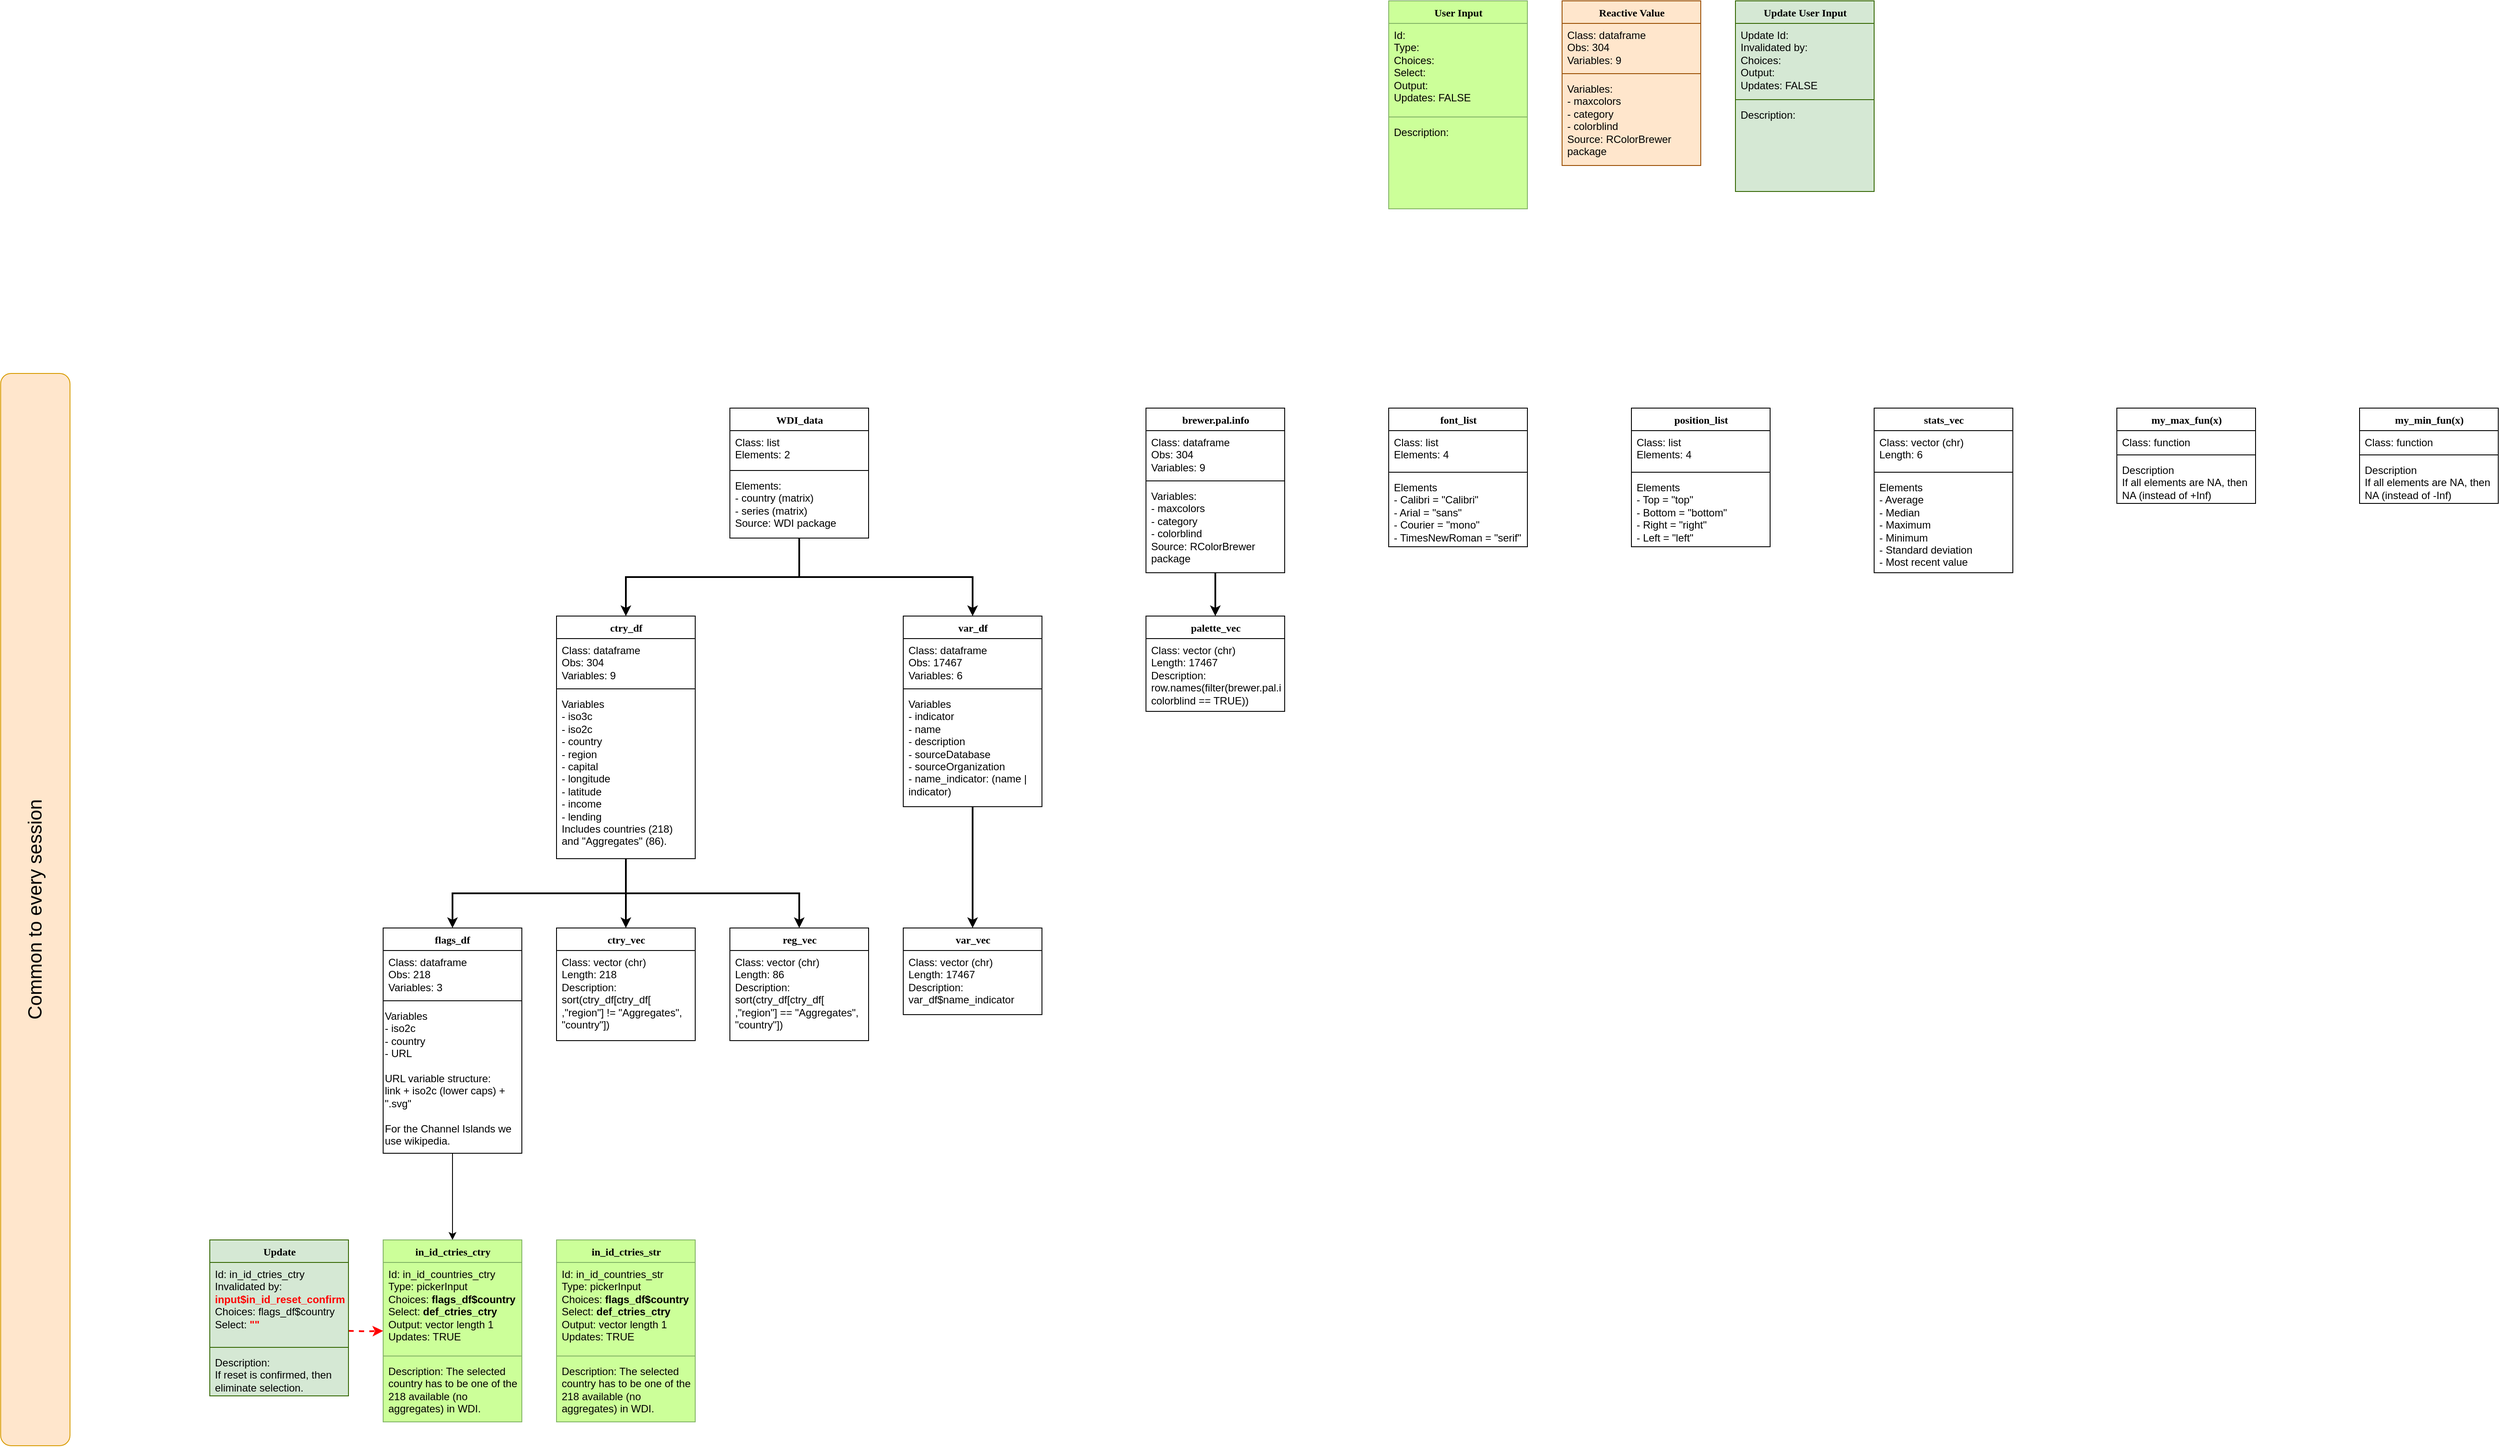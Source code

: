 <mxfile version="14.8.5" type="github">
  <diagram name="Page-1" id="9f46799a-70d6-7492-0946-bef42562c5a5">
    <mxGraphModel dx="5730" dy="4910" grid="1" gridSize="10" guides="1" tooltips="1" connect="1" arrows="1" fold="1" page="1" pageScale="1" pageWidth="4000" pageHeight="4000" math="0" shadow="0">
      <root>
        <mxCell id="0" />
        <mxCell id="1" parent="0" />
        <mxCell id="pImH6Mx9zYfji8Ey0wbx-51" style="edgeStyle=orthogonalEdgeStyle;rounded=0;orthogonalLoop=1;jettySize=auto;html=1;exitX=0.5;exitY=1;exitDx=0;exitDy=0;entryX=0.5;entryY=0;entryDx=0;entryDy=0;fontSize=12;startSize=26;strokeWidth=2;" edge="1" parent="1" source="78961159f06e98e8-17" target="pImH6Mx9zYfji8Ey0wbx-22">
          <mxGeometry relative="1" as="geometry" />
        </mxCell>
        <mxCell id="pImH6Mx9zYfji8Ey0wbx-52" style="edgeStyle=orthogonalEdgeStyle;rounded=0;orthogonalLoop=1;jettySize=auto;html=1;exitX=0.5;exitY=1;exitDx=0;exitDy=0;fontSize=12;startSize=26;strokeWidth=2;" edge="1" parent="1" source="78961159f06e98e8-17" target="pImH6Mx9zYfji8Ey0wbx-46">
          <mxGeometry relative="1" as="geometry" />
        </mxCell>
        <mxCell id="78961159f06e98e8-17" value="WDI_data" style="swimlane;html=1;fontStyle=1;align=center;verticalAlign=top;childLayout=stackLayout;horizontal=1;startSize=26;horizontalStack=0;resizeParent=1;resizeLast=0;collapsible=1;marginBottom=0;swimlaneFillColor=#ffffff;rounded=0;shadow=0;comic=0;labelBackgroundColor=none;strokeWidth=1;fontFamily=Verdana;fontSize=12;arcSize=15;rotatable=0;" parent="1" vertex="1">
          <mxGeometry x="720" y="200" width="160" height="150" as="geometry">
            <mxRectangle x="280" y="200" width="100" height="26" as="alternateBounds" />
          </mxGeometry>
        </mxCell>
        <mxCell id="78961159f06e98e8-21" value="Class: list&lt;br&gt;Elements: 2" style="text;html=1;strokeColor=none;fillColor=none;align=left;verticalAlign=top;spacingLeft=4;spacingRight=4;whiteSpace=wrap;overflow=hidden;rotatable=0;points=[[0,0.5],[1,0.5]];portConstraint=eastwest;allowArrows=0;connectable=0;" parent="78961159f06e98e8-17" vertex="1">
          <mxGeometry y="26" width="160" height="42" as="geometry" />
        </mxCell>
        <mxCell id="78961159f06e98e8-19" value="" style="line;html=1;strokeWidth=1;fillColor=none;align=left;verticalAlign=middle;spacingTop=-1;spacingLeft=3;spacingRight=3;rotatable=0;labelPosition=right;points=[];portConstraint=eastwest;" parent="78961159f06e98e8-17" vertex="1">
          <mxGeometry y="68" width="160" height="8" as="geometry" />
        </mxCell>
        <mxCell id="pImH6Mx9zYfji8Ey0wbx-6" value="Elements:&lt;br&gt;- country (matrix)&lt;br&gt;- series (matrix)&lt;br&gt;Source: WDI package" style="text;html=1;strokeColor=none;fillColor=none;align=left;verticalAlign=top;spacingLeft=4;spacingRight=4;whiteSpace=wrap;overflow=hidden;rotatable=0;points=[[0,0.5],[1,0.5]];portConstraint=eastwest;allowArrows=0;connectable=0;" vertex="1" parent="78961159f06e98e8-17">
          <mxGeometry y="76" width="160" height="74" as="geometry" />
        </mxCell>
        <mxCell id="pImH6Mx9zYfji8Ey0wbx-59" style="edgeStyle=orthogonalEdgeStyle;rounded=0;orthogonalLoop=1;jettySize=auto;html=1;exitX=0.5;exitY=1;exitDx=0;exitDy=0;fontSize=12;startSize=26;strokeWidth=2;" edge="1" parent="1" source="pImH6Mx9zYfji8Ey0wbx-9" target="pImH6Mx9zYfji8Ey0wbx-57">
          <mxGeometry relative="1" as="geometry" />
        </mxCell>
        <mxCell id="pImH6Mx9zYfji8Ey0wbx-9" value="brewer.pal.info" style="swimlane;html=1;fontStyle=1;align=center;verticalAlign=top;childLayout=stackLayout;horizontal=1;startSize=26;horizontalStack=0;resizeParent=1;resizeLast=0;collapsible=1;marginBottom=0;swimlaneFillColor=#ffffff;rounded=0;shadow=0;comic=0;labelBackgroundColor=none;strokeWidth=1;fontFamily=Verdana;fontSize=12;arcSize=15;resizable=1;resizeWidth=0;resizeHeight=0;rotatable=0;" vertex="1" parent="1">
          <mxGeometry x="1200" y="200" width="160" height="190" as="geometry">
            <mxRectangle x="420" y="83" width="100" height="26" as="alternateBounds" />
          </mxGeometry>
        </mxCell>
        <mxCell id="pImH6Mx9zYfji8Ey0wbx-56" value="Class: dataframe&lt;br&gt;Obs: 304&lt;br&gt;Variables: 9" style="text;html=1;strokeColor=none;fillColor=none;align=left;verticalAlign=top;spacingLeft=4;spacingRight=4;whiteSpace=wrap;overflow=hidden;rotatable=0;points=[[0,0.5],[1,0.5]];portConstraint=eastwest;cloneable=1;connectable=0;allowArrows=0;" vertex="1" parent="pImH6Mx9zYfji8Ey0wbx-9">
          <mxGeometry y="26" width="160" height="54" as="geometry" />
        </mxCell>
        <mxCell id="pImH6Mx9zYfji8Ey0wbx-11" value="" style="line;html=1;strokeWidth=1;fillColor=none;align=left;verticalAlign=middle;spacingTop=-1;spacingLeft=3;spacingRight=3;rotatable=0;labelPosition=right;points=[];portConstraint=eastwest;" vertex="1" parent="pImH6Mx9zYfji8Ey0wbx-9">
          <mxGeometry y="80" width="160" height="8" as="geometry" />
        </mxCell>
        <mxCell id="pImH6Mx9zYfji8Ey0wbx-18" value="Variables:&lt;br&gt;- maxcolors&lt;br&gt;- category&lt;br&gt;- colorblind&lt;br&gt;Source: RColorBrewer package" style="text;html=1;strokeColor=none;fillColor=none;align=left;verticalAlign=top;spacingLeft=4;spacingRight=4;whiteSpace=wrap;overflow=hidden;rotatable=0;points=[[0,0.5],[1,0.5]];portConstraint=eastwest;allowArrows=0;connectable=0;" vertex="1" parent="pImH6Mx9zYfji8Ey0wbx-9">
          <mxGeometry y="88" width="160" height="102" as="geometry" />
        </mxCell>
        <mxCell id="pImH6Mx9zYfji8Ey0wbx-19" value="Common to every session" style="rounded=1;whiteSpace=wrap;html=1;startSize=26;rotation=-90;fontSize=22;fillColor=#ffe6cc;strokeColor=#d79b00;" vertex="1" parent="1">
          <mxGeometry x="-700" y="738.75" width="1237.5" height="80" as="geometry" />
        </mxCell>
        <mxCell id="pImH6Mx9zYfji8Ey0wbx-45" style="edgeStyle=orthogonalEdgeStyle;rounded=0;orthogonalLoop=1;jettySize=auto;html=1;exitX=0.5;exitY=1;exitDx=0;exitDy=0;entryX=0.5;entryY=0;entryDx=0;entryDy=0;fontSize=12;startSize=26;strokeWidth=2;" edge="1" parent="1" source="pImH6Mx9zYfji8Ey0wbx-22" target="pImH6Mx9zYfji8Ey0wbx-38">
          <mxGeometry relative="1" as="geometry" />
        </mxCell>
        <mxCell id="pImH6Mx9zYfji8Ey0wbx-22" value="ctry_df" style="swimlane;html=1;fontStyle=1;align=center;verticalAlign=top;childLayout=stackLayout;horizontal=1;startSize=26;horizontalStack=0;resizeParent=1;resizeLast=0;collapsible=1;marginBottom=0;swimlaneFillColor=#ffffff;rounded=0;shadow=0;comic=0;labelBackgroundColor=none;strokeWidth=1;fontFamily=Verdana;fontSize=12;arcSize=15;rotatable=0;" vertex="1" parent="1">
          <mxGeometry x="520" y="440" width="160" height="280" as="geometry">
            <mxRectangle x="280" y="200" width="100" height="26" as="alternateBounds" />
          </mxGeometry>
        </mxCell>
        <mxCell id="pImH6Mx9zYfji8Ey0wbx-23" value="Class: dataframe&lt;br&gt;Obs: 304&lt;br&gt;Variables: 9" style="text;html=1;strokeColor=none;fillColor=none;align=left;verticalAlign=top;spacingLeft=4;spacingRight=4;whiteSpace=wrap;overflow=hidden;rotatable=0;points=[[0,0.5],[1,0.5]];portConstraint=eastwest;cloneable=1;connectable=0;allowArrows=0;" vertex="1" parent="pImH6Mx9zYfji8Ey0wbx-22">
          <mxGeometry y="26" width="160" height="54" as="geometry" />
        </mxCell>
        <mxCell id="pImH6Mx9zYfji8Ey0wbx-24" value="" style="line;html=1;strokeWidth=1;fillColor=none;align=left;verticalAlign=middle;spacingTop=-1;spacingLeft=3;spacingRight=3;rotatable=0;labelPosition=right;points=[];portConstraint=eastwest;" vertex="1" parent="pImH6Mx9zYfji8Ey0wbx-22">
          <mxGeometry y="80" width="160" height="8" as="geometry" />
        </mxCell>
        <mxCell id="pImH6Mx9zYfji8Ey0wbx-28" value="Variables&#xa;- iso3c&#xa;- iso2c&#xa;- country&#xa;- region&#xa;- capital&#xa;- longitude&#xa;- latitude&#xa;- income&#xa;- lending&#xa;Includes countries (218) and &quot;Aggregates&quot; (86).&#xa;" style="text;fontSize=12;verticalAlign=top;spacing=2;whiteSpace=wrap;connectable=0;allowArrows=0;spacingLeft=4;spacingRight=4;spacingBottom=0;" vertex="1" parent="pImH6Mx9zYfji8Ey0wbx-22">
          <mxGeometry y="88" width="160" height="192" as="geometry" />
        </mxCell>
        <mxCell id="pImH6Mx9zYfji8Ey0wbx-30" value="ctry_vec" style="swimlane;html=1;fontStyle=1;align=center;verticalAlign=top;childLayout=stackLayout;horizontal=1;startSize=26;horizontalStack=0;resizeParent=1;resizeLast=0;collapsible=1;marginBottom=0;swimlaneFillColor=#ffffff;rounded=0;shadow=0;comic=0;labelBackgroundColor=none;strokeWidth=1;fontFamily=Verdana;fontSize=12;arcSize=15;rotatable=0;" vertex="1" parent="1">
          <mxGeometry x="520" y="800" width="160" height="130" as="geometry">
            <mxRectangle x="280" y="200" width="100" height="26" as="alternateBounds" />
          </mxGeometry>
        </mxCell>
        <mxCell id="pImH6Mx9zYfji8Ey0wbx-31" value="Class: vector (chr)&lt;br&gt;Length: 218&lt;br&gt;Description:&lt;br&gt;sort(ctry_df[ctry_df[ ,&quot;region&quot;] != &quot;Aggregates&quot;, &quot;country&quot;])" style="text;html=1;strokeColor=none;fillColor=none;align=left;verticalAlign=top;spacingLeft=4;spacingRight=4;whiteSpace=wrap;overflow=hidden;rotatable=0;points=[[0,0.5],[1,0.5]];portConstraint=eastwest;connectable=0;allowArrows=0;" vertex="1" parent="pImH6Mx9zYfji8Ey0wbx-30">
          <mxGeometry y="26" width="160" height="104" as="geometry" />
        </mxCell>
        <mxCell id="pImH6Mx9zYfji8Ey0wbx-34" style="edgeStyle=orthogonalEdgeStyle;rounded=0;orthogonalLoop=1;jettySize=auto;html=1;exitX=0.5;exitY=1;exitDx=0;exitDy=0;entryX=0.5;entryY=0;entryDx=0;entryDy=0;fontSize=12;startSize=26;strokeWidth=2;" edge="1" parent="1" source="pImH6Mx9zYfji8Ey0wbx-28" target="pImH6Mx9zYfji8Ey0wbx-30">
          <mxGeometry relative="1" as="geometry" />
        </mxCell>
        <mxCell id="pImH6Mx9zYfji8Ey0wbx-35" value="reg_vec" style="swimlane;html=1;fontStyle=1;align=center;verticalAlign=top;childLayout=stackLayout;horizontal=1;startSize=26;horizontalStack=0;resizeParent=1;resizeLast=0;collapsible=1;marginBottom=0;swimlaneFillColor=#ffffff;rounded=0;shadow=0;comic=0;labelBackgroundColor=none;strokeWidth=1;fontFamily=Verdana;fontSize=12;arcSize=15;rotatable=0;" vertex="1" parent="1">
          <mxGeometry x="720" y="800" width="160" height="130" as="geometry">
            <mxRectangle x="280" y="200" width="100" height="26" as="alternateBounds" />
          </mxGeometry>
        </mxCell>
        <mxCell id="pImH6Mx9zYfji8Ey0wbx-36" value="Class: vector (chr)&lt;br&gt;Length: 86&lt;br&gt;Description:&lt;br&gt;sort(ctry_df[ctry_df[ ,&quot;region&quot;] == &quot;Aggregates&quot;, &quot;country&quot;])" style="text;html=1;strokeColor=none;fillColor=none;align=left;verticalAlign=top;spacingLeft=4;spacingRight=4;whiteSpace=wrap;overflow=hidden;rotatable=0;points=[[0,0.5],[1,0.5]];portConstraint=eastwest;connectable=0;allowArrows=0;recursiveResize=1;autosize=1;" vertex="1" parent="pImH6Mx9zYfji8Ey0wbx-35">
          <mxGeometry y="26" width="160" height="104" as="geometry" />
        </mxCell>
        <mxCell id="pImH6Mx9zYfji8Ey0wbx-37" style="edgeStyle=orthogonalEdgeStyle;rounded=0;orthogonalLoop=1;jettySize=auto;html=1;exitX=0.5;exitY=1;exitDx=0;exitDy=0;entryX=0.5;entryY=0;entryDx=0;entryDy=0;fontSize=12;startSize=26;strokeWidth=2;" edge="1" parent="1" source="pImH6Mx9zYfji8Ey0wbx-28" target="pImH6Mx9zYfji8Ey0wbx-35">
          <mxGeometry relative="1" as="geometry" />
        </mxCell>
        <mxCell id="pImH6Mx9zYfji8Ey0wbx-100" style="edgeStyle=orthogonalEdgeStyle;curved=0;rounded=1;sketch=0;orthogonalLoop=1;jettySize=auto;html=1;exitX=0.5;exitY=1;exitDx=0;exitDy=0;entryX=0.5;entryY=0;entryDx=0;entryDy=0;" edge="1" parent="1" source="pImH6Mx9zYfji8Ey0wbx-38" target="pImH6Mx9zYfji8Ey0wbx-72">
          <mxGeometry relative="1" as="geometry" />
        </mxCell>
        <mxCell id="pImH6Mx9zYfji8Ey0wbx-38" value="flags_df" style="swimlane;html=1;fontStyle=1;align=center;verticalAlign=top;childLayout=stackLayout;horizontal=1;startSize=26;horizontalStack=0;resizeParent=1;resizeLast=0;collapsible=1;marginBottom=0;swimlaneFillColor=#ffffff;rounded=0;shadow=0;comic=0;labelBackgroundColor=none;strokeWidth=1;fontFamily=Verdana;fontSize=12;arcSize=15;rotatable=0;whiteSpace=wrap;autosize=0;container=0;" vertex="1" parent="1">
          <mxGeometry x="320" y="800" width="160" height="260" as="geometry">
            <mxRectangle x="280" y="200" width="100" height="26" as="alternateBounds" />
          </mxGeometry>
        </mxCell>
        <mxCell id="pImH6Mx9zYfji8Ey0wbx-39" value="Class: dataframe&lt;br&gt;Obs: 218&lt;br&gt;Variables: 3" style="text;html=1;strokeColor=none;fillColor=none;align=left;verticalAlign=top;spacingLeft=4;spacingRight=4;whiteSpace=wrap;overflow=hidden;rotatable=0;points=[[0,0.5],[1,0.5]];portConstraint=eastwest;allowArrows=0;connectable=0;" vertex="1" parent="pImH6Mx9zYfji8Ey0wbx-38">
          <mxGeometry y="26" width="160" height="54" as="geometry" />
        </mxCell>
        <mxCell id="pImH6Mx9zYfji8Ey0wbx-40" value="" style="line;html=1;strokeWidth=1;fillColor=none;align=left;verticalAlign=middle;spacingTop=-1;spacingLeft=3;spacingRight=3;rotatable=0;labelPosition=right;points=[];portConstraint=eastwest;" vertex="1" parent="pImH6Mx9zYfji8Ey0wbx-38">
          <mxGeometry y="80" width="160" height="8" as="geometry" />
        </mxCell>
        <UserObject label="Variables&lt;br&gt;- iso2c&lt;br&gt;- country&lt;br&gt;- URL&lt;br&gt;&lt;br&gt;URL variable structure:&lt;br&gt;link + iso2c (lower caps) + &quot;.svg&quot;&lt;br&gt;&lt;br&gt;For the Channel Islands we use wikipedia." link="https://cdn.rawgit.com/lipis/flag-icon-css/master/flags/4x3/" id="pImH6Mx9zYfji8Ey0wbx-41">
          <mxCell style="text;fontSize=12;verticalAlign=top;spacing=2;autosize=0;container=0;allowArrows=0;connectable=0;noLabel=0;pointerEvents=1;recursiveResize=1;imageAspect=1;html=1;whiteSpace=wrap;" vertex="1" parent="pImH6Mx9zYfji8Ey0wbx-38">
            <mxGeometry y="88" width="160" height="172" as="geometry" />
          </mxCell>
        </UserObject>
        <mxCell id="pImH6Mx9zYfji8Ey0wbx-55" style="edgeStyle=orthogonalEdgeStyle;rounded=0;orthogonalLoop=1;jettySize=auto;html=1;exitX=0.5;exitY=1;exitDx=0;exitDy=0;entryX=0.5;entryY=0;entryDx=0;entryDy=0;fontSize=12;startSize=26;strokeWidth=2;" edge="1" parent="1" source="pImH6Mx9zYfji8Ey0wbx-46" target="pImH6Mx9zYfji8Ey0wbx-53">
          <mxGeometry relative="1" as="geometry" />
        </mxCell>
        <mxCell id="pImH6Mx9zYfji8Ey0wbx-46" value="var_df" style="swimlane;html=1;fontStyle=1;align=center;verticalAlign=top;childLayout=stackLayout;horizontal=1;startSize=26;horizontalStack=0;resizeParent=1;resizeLast=0;collapsible=1;marginBottom=0;swimlaneFillColor=#ffffff;rounded=0;shadow=0;comic=0;labelBackgroundColor=none;strokeWidth=1;fontFamily=Verdana;fontSize=12;arcSize=15;rotatable=0;" vertex="1" parent="1">
          <mxGeometry x="920" y="440" width="160" height="220" as="geometry">
            <mxRectangle x="280" y="200" width="100" height="26" as="alternateBounds" />
          </mxGeometry>
        </mxCell>
        <mxCell id="pImH6Mx9zYfji8Ey0wbx-47" value="Class: dataframe&lt;br&gt;Obs: 17467&lt;br&gt;Variables: 6" style="text;html=1;strokeColor=none;fillColor=none;align=left;verticalAlign=top;spacingLeft=4;spacingRight=4;whiteSpace=wrap;overflow=hidden;rotatable=0;points=[[0,0.5],[1,0.5]];portConstraint=eastwest;cloneable=1;connectable=0;allowArrows=0;" vertex="1" parent="pImH6Mx9zYfji8Ey0wbx-46">
          <mxGeometry y="26" width="160" height="54" as="geometry" />
        </mxCell>
        <mxCell id="pImH6Mx9zYfji8Ey0wbx-48" value="" style="line;html=1;strokeWidth=1;fillColor=none;align=left;verticalAlign=middle;spacingTop=-1;spacingLeft=3;spacingRight=3;rotatable=0;labelPosition=right;points=[];portConstraint=eastwest;" vertex="1" parent="pImH6Mx9zYfji8Ey0wbx-46">
          <mxGeometry y="80" width="160" height="8" as="geometry" />
        </mxCell>
        <mxCell id="pImH6Mx9zYfji8Ey0wbx-49" value="Variables&#xa;- indicator&#xa;- name&#xa;- description&#xa;- sourceDatabase&#xa;- sourceOrganization&#xa;- name_indicator: (name | indicator)" style="text;fontSize=12;verticalAlign=top;spacing=2;whiteSpace=wrap;connectable=0;allowArrows=0;spacingLeft=4;spacingRight=4;" vertex="1" parent="pImH6Mx9zYfji8Ey0wbx-46">
          <mxGeometry y="88" width="160" height="132" as="geometry" />
        </mxCell>
        <mxCell id="pImH6Mx9zYfji8Ey0wbx-53" value="var_vec" style="swimlane;html=1;fontStyle=1;align=center;verticalAlign=top;childLayout=stackLayout;horizontal=1;startSize=26;horizontalStack=0;resizeParent=1;resizeLast=0;collapsible=1;marginBottom=0;swimlaneFillColor=#ffffff;rounded=0;shadow=0;comic=0;labelBackgroundColor=none;strokeWidth=1;fontFamily=Verdana;fontSize=12;arcSize=15;rotatable=0;" vertex="1" parent="1">
          <mxGeometry x="920" y="800" width="160" height="100" as="geometry">
            <mxRectangle x="280" y="200" width="100" height="26" as="alternateBounds" />
          </mxGeometry>
        </mxCell>
        <mxCell id="pImH6Mx9zYfji8Ey0wbx-54" value="Class: vector (chr)&lt;br&gt;Length: 17467&lt;br&gt;Description:&lt;br&gt;var_df$name_indicator" style="text;html=1;strokeColor=none;fillColor=none;align=left;verticalAlign=top;spacingLeft=4;spacingRight=4;whiteSpace=wrap;overflow=hidden;rotatable=0;points=[[0,0.5],[1,0.5]];portConstraint=eastwest;connectable=0;allowArrows=0;recursiveResize=1;autosize=1;" vertex="1" parent="pImH6Mx9zYfji8Ey0wbx-53">
          <mxGeometry y="26" width="160" height="74" as="geometry" />
        </mxCell>
        <mxCell id="pImH6Mx9zYfji8Ey0wbx-57" value="palette_vec" style="swimlane;html=1;fontStyle=1;align=center;verticalAlign=top;childLayout=stackLayout;horizontal=1;startSize=26;horizontalStack=0;resizeParent=1;resizeLast=0;collapsible=1;marginBottom=0;swimlaneFillColor=#ffffff;rounded=0;shadow=0;comic=0;labelBackgroundColor=none;strokeWidth=1;fillColor=none;fontFamily=Verdana;fontSize=12;arcSize=15;rotatable=0;" vertex="1" parent="1">
          <mxGeometry x="1200" y="440" width="160" height="110" as="geometry">
            <mxRectangle x="280" y="200" width="100" height="26" as="alternateBounds" />
          </mxGeometry>
        </mxCell>
        <mxCell id="pImH6Mx9zYfji8Ey0wbx-58" value="Class: vector (chr)&lt;br&gt;Length: 17467&lt;br&gt;Description:&lt;br&gt;row.names(filter(brewer.pal.info, colorblind == TRUE))" style="text;html=1;strokeColor=none;fillColor=none;align=left;verticalAlign=top;spacingLeft=4;spacingRight=4;whiteSpace=wrap;overflow=hidden;rotatable=0;points=[[0,0.5],[1,0.5]];portConstraint=eastwest;connectable=0;allowArrows=0;recursiveResize=1;autosize=1;" vertex="1" parent="pImH6Mx9zYfji8Ey0wbx-57">
          <mxGeometry y="26" width="160" height="84" as="geometry" />
        </mxCell>
        <mxCell id="pImH6Mx9zYfji8Ey0wbx-60" value="&lt;span style=&quot;background-color: rgb(204 , 255 , 153)&quot;&gt;User Input&lt;/span&gt;" style="swimlane;html=1;fontStyle=1;align=center;verticalAlign=top;childLayout=stackLayout;horizontal=1;startSize=26;horizontalStack=0;resizeParent=1;resizeLast=0;collapsible=1;marginBottom=0;swimlaneFillColor=#CCFF99;rounded=0;shadow=0;comic=0;labelBackgroundColor=#ffffff;strokeWidth=1;fontFamily=Verdana;fontSize=12;arcSize=15;resizable=1;resizeWidth=0;resizeHeight=0;rotatable=0;strokeColor=#82b366;fillColor=#CCFF99;" vertex="1" parent="1">
          <mxGeometry x="1480" y="-270" width="160" height="240" as="geometry">
            <mxRectangle x="420" y="83" width="100" height="26" as="alternateBounds" />
          </mxGeometry>
        </mxCell>
        <mxCell id="pImH6Mx9zYfji8Ey0wbx-61" value="Id:&lt;br&gt;Type:&lt;br&gt;Choices:&lt;br&gt;Select:&amp;nbsp;&amp;nbsp;&lt;br&gt;Output:&lt;br&gt;Updates: FALSE" style="text;html=1;align=left;verticalAlign=top;spacingLeft=4;spacingRight=4;whiteSpace=wrap;overflow=hidden;rotatable=0;points=[[0,0.5],[1,0.5]];portConstraint=eastwest;cloneable=1;connectable=0;allowArrows=0;" vertex="1" parent="pImH6Mx9zYfji8Ey0wbx-60">
          <mxGeometry y="26" width="160" height="104" as="geometry" />
        </mxCell>
        <mxCell id="pImH6Mx9zYfji8Ey0wbx-62" value="" style="line;html=1;strokeWidth=1;fillColor=#d5e8d4;align=left;verticalAlign=middle;spacingTop=-1;spacingLeft=3;spacingRight=3;rotatable=0;labelPosition=right;points=[];portConstraint=eastwest;strokeColor=#82b366;" vertex="1" parent="pImH6Mx9zYfji8Ey0wbx-60">
          <mxGeometry y="130" width="160" height="8" as="geometry" />
        </mxCell>
        <mxCell id="pImH6Mx9zYfji8Ey0wbx-63" value="Description:" style="text;html=1;align=left;verticalAlign=top;spacingLeft=4;spacingRight=4;whiteSpace=wrap;overflow=hidden;rotatable=0;points=[[0,0.5],[1,0.5]];portConstraint=eastwest;allowArrows=0;connectable=0;strokeWidth=0;" vertex="1" parent="pImH6Mx9zYfji8Ey0wbx-60">
          <mxGeometry y="138" width="160" height="102" as="geometry" />
        </mxCell>
        <mxCell id="pImH6Mx9zYfji8Ey0wbx-64" value="&lt;span style=&quot;background-color: rgb(255 , 230 , 204)&quot;&gt;Reactive Value&lt;/span&gt;" style="swimlane;html=1;fontStyle=1;align=center;verticalAlign=top;childLayout=stackLayout;horizontal=1;startSize=26;horizontalStack=0;resizeParent=1;resizeLast=0;collapsible=1;marginBottom=0;swimlaneFillColor=#FFE6CC;rounded=0;shadow=0;comic=0;labelBackgroundColor=#ffffff;strokeWidth=1;fontFamily=Verdana;fontSize=12;arcSize=15;resizable=1;resizeWidth=0;resizeHeight=0;rotatable=0;strokeColor=#994C00;fillColor=#FFE6CC;" vertex="1" parent="1">
          <mxGeometry x="1680" y="-270" width="160" height="190" as="geometry">
            <mxRectangle x="420" y="83" width="100" height="26" as="alternateBounds" />
          </mxGeometry>
        </mxCell>
        <mxCell id="pImH6Mx9zYfji8Ey0wbx-65" value="Class: dataframe&lt;br&gt;Obs: 304&lt;br&gt;Variables: 9" style="text;html=1;align=left;verticalAlign=top;spacingLeft=4;spacingRight=4;whiteSpace=wrap;overflow=hidden;rotatable=0;points=[[0,0.5],[1,0.5]];portConstraint=eastwest;cloneable=1;connectable=0;allowArrows=0;" vertex="1" parent="pImH6Mx9zYfji8Ey0wbx-64">
          <mxGeometry y="26" width="160" height="54" as="geometry" />
        </mxCell>
        <mxCell id="pImH6Mx9zYfji8Ey0wbx-66" value="" style="line;html=1;strokeWidth=1;fillColor=none;align=left;verticalAlign=middle;spacingTop=-1;spacingLeft=3;spacingRight=3;rotatable=0;labelPosition=right;points=[];portConstraint=eastwest;strokeColor=#994C00;" vertex="1" parent="pImH6Mx9zYfji8Ey0wbx-64">
          <mxGeometry y="80" width="160" height="8" as="geometry" />
        </mxCell>
        <mxCell id="pImH6Mx9zYfji8Ey0wbx-67" value="Variables:&lt;br&gt;- maxcolors&lt;br&gt;- category&lt;br&gt;- colorblind&lt;br&gt;Source: RColorBrewer package" style="text;html=1;align=left;verticalAlign=top;spacingLeft=4;spacingRight=4;whiteSpace=wrap;overflow=hidden;rotatable=0;points=[[0,0.5],[1,0.5]];portConstraint=eastwest;allowArrows=0;connectable=0;strokeWidth=0;" vertex="1" parent="pImH6Mx9zYfji8Ey0wbx-64">
          <mxGeometry y="88" width="160" height="102" as="geometry" />
        </mxCell>
        <mxCell id="pImH6Mx9zYfji8Ey0wbx-68" value="&lt;span style=&quot;background-color: rgb(213 , 232 , 212)&quot;&gt;Update User Input&lt;/span&gt;" style="swimlane;html=1;fontStyle=1;align=center;verticalAlign=top;childLayout=stackLayout;horizontal=1;startSize=26;horizontalStack=0;resizeParent=1;resizeLast=0;collapsible=1;marginBottom=0;swimlaneFillColor=#D5E8D4;rounded=0;shadow=0;comic=0;labelBackgroundColor=#ffffff;strokeWidth=1;fontFamily=Verdana;fontSize=12;arcSize=15;resizable=1;resizeWidth=0;resizeHeight=0;rotatable=0;fillColor=#D5E8D4;strokeColor=#336600;" vertex="1" parent="1">
          <mxGeometry x="1880" y="-270" width="160" height="220" as="geometry">
            <mxRectangle x="420" y="83" width="100" height="26" as="alternateBounds" />
          </mxGeometry>
        </mxCell>
        <mxCell id="pImH6Mx9zYfji8Ey0wbx-69" value="Update Id:&lt;br&gt;Invalidated by:&lt;br&gt;Choices:&amp;nbsp;&amp;nbsp;&lt;br&gt;Output:&lt;br&gt;Updates: FALSE" style="text;html=1;align=left;verticalAlign=top;spacingLeft=4;spacingRight=4;whiteSpace=wrap;overflow=hidden;rotatable=0;points=[[0,0.5],[1,0.5]];portConstraint=eastwest;cloneable=1;connectable=0;allowArrows=0;" vertex="1" parent="pImH6Mx9zYfji8Ey0wbx-68">
          <mxGeometry y="26" width="160" height="84" as="geometry" />
        </mxCell>
        <mxCell id="pImH6Mx9zYfji8Ey0wbx-70" value="" style="line;html=1;strokeWidth=1;fillColor=#d5e8d4;align=left;verticalAlign=middle;spacingTop=-1;spacingLeft=3;spacingRight=3;rotatable=0;labelPosition=right;points=[];portConstraint=eastwest;strokeColor=#336600;" vertex="1" parent="pImH6Mx9zYfji8Ey0wbx-68">
          <mxGeometry y="110" width="160" height="8" as="geometry" />
        </mxCell>
        <mxCell id="pImH6Mx9zYfji8Ey0wbx-71" value="Description:" style="text;html=1;align=left;verticalAlign=top;spacingLeft=4;spacingRight=4;whiteSpace=wrap;overflow=hidden;rotatable=0;points=[[0,0.5],[1,0.5]];portConstraint=eastwest;allowArrows=0;connectable=0;strokeWidth=0;" vertex="1" parent="pImH6Mx9zYfji8Ey0wbx-68">
          <mxGeometry y="118" width="160" height="102" as="geometry" />
        </mxCell>
        <mxCell id="pImH6Mx9zYfji8Ey0wbx-72" value="&lt;span style=&quot;background-color: rgb(204 , 255 , 153)&quot;&gt;in_id_ctries_ctry&lt;/span&gt;" style="swimlane;html=1;fontStyle=1;align=center;verticalAlign=top;childLayout=stackLayout;horizontal=1;startSize=26;horizontalStack=0;resizeParent=1;resizeLast=0;collapsible=1;marginBottom=0;swimlaneFillColor=#CCFF99;rounded=0;shadow=0;comic=0;labelBackgroundColor=#ffffff;strokeWidth=1;fontFamily=Verdana;fontSize=12;arcSize=15;resizable=1;resizeWidth=0;resizeHeight=0;rotatable=0;strokeColor=#82b366;fillColor=#CCFF99;" vertex="1" parent="1">
          <mxGeometry x="320" y="1160" width="160" height="210" as="geometry">
            <mxRectangle x="420" y="83" width="100" height="26" as="alternateBounds" />
          </mxGeometry>
        </mxCell>
        <mxCell id="pImH6Mx9zYfji8Ey0wbx-73" value="Id: in_id_countries_ctry&lt;br&gt;Type:&amp;nbsp;pickerInput&lt;br&gt;Choices: &lt;b&gt;flags_df$country&lt;/b&gt;&lt;br&gt;Select:&amp;nbsp;&lt;b&gt;def_ctries_ctry&lt;/b&gt;&lt;br&gt;Output: vector length 1&lt;br&gt;Updates: TRUE" style="text;html=1;align=left;verticalAlign=top;spacingLeft=4;spacingRight=4;whiteSpace=wrap;overflow=hidden;rotatable=0;points=[[0,0.5],[1,0.5]];portConstraint=eastwest;cloneable=1;connectable=0;allowArrows=0;" vertex="1" parent="pImH6Mx9zYfji8Ey0wbx-72">
          <mxGeometry y="26" width="160" height="104" as="geometry" />
        </mxCell>
        <mxCell id="pImH6Mx9zYfji8Ey0wbx-74" value="" style="line;html=1;strokeWidth=1;fillColor=#d5e8d4;align=left;verticalAlign=middle;spacingTop=-1;spacingLeft=3;spacingRight=3;rotatable=0;labelPosition=right;points=[];portConstraint=eastwest;strokeColor=#82b366;" vertex="1" parent="pImH6Mx9zYfji8Ey0wbx-72">
          <mxGeometry y="130" width="160" height="8" as="geometry" />
        </mxCell>
        <mxCell id="pImH6Mx9zYfji8Ey0wbx-75" value="Description: The selected country has to be one of the 218 available (no aggregates) in WDI." style="text;html=1;align=left;verticalAlign=top;spacingLeft=4;spacingRight=4;whiteSpace=wrap;overflow=hidden;rotatable=0;points=[[0,0.5],[1,0.5]];portConstraint=eastwest;allowArrows=0;connectable=0;strokeWidth=0;" vertex="1" parent="pImH6Mx9zYfji8Ey0wbx-72">
          <mxGeometry y="138" width="160" height="70" as="geometry" />
        </mxCell>
        <mxCell id="pImH6Mx9zYfji8Ey0wbx-102" style="edgeStyle=orthogonalEdgeStyle;curved=0;rounded=1;sketch=0;orthogonalLoop=1;jettySize=auto;html=1;entryX=0;entryY=0.5;entryDx=0;entryDy=0;strokeColor=#FF0000;strokeWidth=2;dashed=1;" edge="1" parent="1" target="pImH6Mx9zYfji8Ey0wbx-72">
          <mxGeometry relative="1" as="geometry">
            <mxPoint x="280" y="1265" as="sourcePoint" />
          </mxGeometry>
        </mxCell>
        <mxCell id="pImH6Mx9zYfji8Ey0wbx-76" value="&lt;span style=&quot;background-color: rgb(213 , 232 , 212)&quot;&gt;Update&lt;/span&gt;" style="swimlane;html=1;fontStyle=1;align=center;verticalAlign=top;childLayout=stackLayout;horizontal=1;startSize=26;horizontalStack=0;resizeParent=1;resizeLast=0;collapsible=1;marginBottom=0;swimlaneFillColor=#D5E8D4;rounded=0;shadow=0;comic=0;labelBackgroundColor=#ffffff;strokeWidth=1;fontFamily=Verdana;fontSize=12;arcSize=15;resizable=1;resizeWidth=0;resizeHeight=0;rotatable=0;fillColor=#D5E8D4;strokeColor=#336600;" vertex="1" parent="1">
          <mxGeometry x="120" y="1160" width="160" height="180" as="geometry">
            <mxRectangle x="420" y="83" width="100" height="26" as="alternateBounds" />
          </mxGeometry>
        </mxCell>
        <mxCell id="pImH6Mx9zYfji8Ey0wbx-77" value="Id:&amp;nbsp;in_id_ctries_ctry&lt;span style=&quot;color: rgba(0 , 0 , 0 , 0) ; font-family: monospace ; font-size: 0px&quot;&gt;%3CmxGraphModel%3E%3Croot%3E%3CmxCell%20id%3D%220%22%2F%3E%3CmxCell%20id%3D%221%22%20parent%3D%220%22%2F%3E%3CmxCell%20id%3D%222%22%20value%3D%22%26lt%3Bspan%20style%3D%26quot%3Bbackground-color%3A%20rgb(213%20%2C%20232%20%2C%20212)%26quot%3B%26gt%3BUpdate%20User%20Input%26lt%3B%2Fspan%26gt%3B%22%20style%3D%22swimlane%3Bhtml%3D1%3BfontStyle%3D1%3Balign%3Dcenter%3BverticalAlign%3Dtop%3BchildLayout%3DstackLayout%3Bhorizontal%3D1%3BstartSize%3D26%3BhorizontalStack%3D0%3BresizeParent%3D1%3BresizeLast%3D0%3Bcollapsible%3D1%3BmarginBottom%3D0%3BswimlaneFillColor%3D%23D5E8D4%3Brounded%3D0%3Bshadow%3D0%3Bcomic%3D0%3BlabelBackgroundColor%3D%23ffffff%3BstrokeWidth%3D1%3BfontFamily%3DVerdana%3BfontSize%3D12%3BarcSize%3D15%3Bresizable%3D1%3BresizeWidth%3D0%3BresizeHeight%3D0%3Brotatable%3D0%3BfillColor%3D%23D5E8D4%3BstrokeColor%3D%23336600%3B%22%20vertex%3D%221%22%20parent%3D%221%22%3E%3CmxGeometry%20x%3D%221760%22%20y%3D%22480%22%20width%3D%22160%22%20height%3D%22220%22%20as%3D%22geometry%22%3E%3CmxRectangle%20x%3D%22420%22%20y%3D%2283%22%20width%3D%22100%22%20height%3D%2226%22%20as%3D%22alternateBounds%22%2F%3E%3C%2FmxGeometry%3E%3C%2FmxCell%3E%3CmxCell%20id%3D%223%22%20value%3D%22Update%20Id%3A%26lt%3Bbr%26gt%3BInvalidated%20by%3A%26lt%3Bbr%26gt%3BChoices%3A%26amp%3Bnbsp%3B%26amp%3Bnbsp%3B%26lt%3Bbr%26gt%3BOutput%3A%26lt%3Bbr%26gt%3BUpdates%3A%20FALSE%22%20style%3D%22text%3Bhtml%3D1%3Balign%3Dleft%3BverticalAlign%3Dtop%3BspacingLeft%3D4%3BspacingRight%3D4%3BwhiteSpace%3Dwrap%3Boverflow%3Dhidden%3Brotatable%3D0%3Bpoints%3D%5B%5B0%2C0.5%5D%2C%5B1%2C0.5%5D%5D%3BportConstraint%3Deastwest%3Bcloneable%3D1%3Bconnectable%3D0%3BallowArrows%3D0%3B%22%20vertex%3D%221%22%20parent%3D%222%22%3E%3CmxGeometry%20y%3D%2226%22%20width%3D%22160%22%20height%3D%2284%22%20as%3D%22geometry%22%2F%3E%3C%2FmxCell%3E%3CmxCell%20id%3D%224%22%20value%3D%22%22%20style%3D%22line%3Bhtml%3D1%3BstrokeWidth%3D1%3BfillColor%3D%23d5e8d4%3Balign%3Dleft%3BverticalAlign%3Dmiddle%3BspacingTop%3D-1%3BspacingLeft%3D3%3BspacingRight%3D3%3Brotatable%3D0%3BlabelPosition%3Dright%3Bpoints%3D%5B%5D%3BportConstraint%3Deastwest%3BstrokeColor%3D%23336600%3B%22%20vertex%3D%221%22%20parent%3D%222%22%3E%3CmxGeometry%20y%3D%22110%22%20width%3D%22160%22%20height%3D%228%22%20as%3D%22geometry%22%2F%3E%3C%2FmxCell%3E%3CmxCell%20id%3D%225%22%20value%3D%22Description%3A%22%20style%3D%22text%3Bhtml%3D1%3Balign%3Dleft%3BverticalAlign%3Dtop%3BspacingLeft%3D4%3BspacingRight%3D4%3BwhiteSpace%3Dwrap%3Boverflow%3Dhidden%3Brotatable%3D0%3Bpoints%3D%5B%5B0%2C0.5%5D%2C%5B1%2C0.5%5D%5D%3BportConstraint%3Deastwest%3BallowArrows%3D0%3Bconnectable%3D0%3BstrokeWidth%3D0%3B%22%20vertex%3D%221%22%20parent%3D%222%22%3E%3CmxGeometry%20y%3D%22118%22%20width%3D%22160%22%20height%3D%22102%22%20as%3D%22geometry%22%2F%3E%3C%2FmxCell%3E%3C%2Froot%3E%3C%2FmxGraphModel%3E&lt;/span&gt;&lt;br&gt;Invalidated by: &lt;b&gt;&lt;font color=&quot;#ff0000&quot;&gt;input$in_id_reset_confirm&lt;/font&gt;&lt;/b&gt;&lt;br&gt;Choices:&amp;nbsp;flags_df$country&lt;br&gt;Select: &lt;b&gt;&lt;font color=&quot;#ff0000&quot;&gt;&quot;&quot;&lt;/font&gt;&lt;/b&gt;" style="text;html=1;align=left;verticalAlign=top;spacingLeft=4;spacingRight=4;whiteSpace=wrap;overflow=hidden;rotatable=0;points=[[0,0.5],[1,0.5]];portConstraint=eastwest;cloneable=1;connectable=0;allowArrows=0;" vertex="1" parent="pImH6Mx9zYfji8Ey0wbx-76">
          <mxGeometry y="26" width="160" height="94" as="geometry" />
        </mxCell>
        <mxCell id="pImH6Mx9zYfji8Ey0wbx-78" value="" style="line;html=1;strokeWidth=1;fillColor=#d5e8d4;align=left;verticalAlign=middle;spacingTop=-1;spacingLeft=3;spacingRight=3;rotatable=0;labelPosition=right;points=[];portConstraint=eastwest;strokeColor=#336600;" vertex="1" parent="pImH6Mx9zYfji8Ey0wbx-76">
          <mxGeometry y="120" width="160" height="8" as="geometry" />
        </mxCell>
        <mxCell id="pImH6Mx9zYfji8Ey0wbx-79" value="Description:&lt;br&gt;If reset is confirmed, then eliminate selection." style="text;html=1;align=left;verticalAlign=top;spacingLeft=4;spacingRight=4;whiteSpace=wrap;overflow=hidden;rotatable=0;points=[[0,0.5],[1,0.5]];portConstraint=eastwest;allowArrows=0;connectable=0;strokeWidth=0;" vertex="1" parent="pImH6Mx9zYfji8Ey0wbx-76">
          <mxGeometry y="128" width="160" height="52" as="geometry" />
        </mxCell>
        <mxCell id="pImH6Mx9zYfji8Ey0wbx-80" value="font_list" style="swimlane;html=1;fontStyle=1;align=center;verticalAlign=top;childLayout=stackLayout;horizontal=1;startSize=26;horizontalStack=0;resizeParent=1;resizeLast=0;collapsible=1;marginBottom=0;swimlaneFillColor=#ffffff;rounded=0;shadow=0;comic=0;labelBackgroundColor=none;strokeWidth=1;fontFamily=Verdana;fontSize=12;arcSize=15;resizable=1;resizeWidth=0;resizeHeight=0;rotatable=0;" vertex="1" parent="1">
          <mxGeometry x="1480" y="200" width="160" height="160" as="geometry">
            <mxRectangle x="420" y="83" width="100" height="26" as="alternateBounds" />
          </mxGeometry>
        </mxCell>
        <mxCell id="pImH6Mx9zYfji8Ey0wbx-81" value="Class: list&lt;br&gt;Elements: 4" style="text;html=1;strokeColor=none;fillColor=none;align=left;verticalAlign=top;spacingLeft=4;spacingRight=4;whiteSpace=wrap;overflow=hidden;rotatable=0;points=[[0,0.5],[1,0.5]];portConstraint=eastwest;cloneable=1;connectable=0;allowArrows=0;" vertex="1" parent="pImH6Mx9zYfji8Ey0wbx-80">
          <mxGeometry y="26" width="160" height="44" as="geometry" />
        </mxCell>
        <mxCell id="pImH6Mx9zYfji8Ey0wbx-82" value="" style="line;html=1;strokeWidth=1;fillColor=none;align=left;verticalAlign=middle;spacingTop=-1;spacingLeft=3;spacingRight=3;rotatable=0;labelPosition=right;points=[];portConstraint=eastwest;" vertex="1" parent="pImH6Mx9zYfji8Ey0wbx-80">
          <mxGeometry y="70" width="160" height="8" as="geometry" />
        </mxCell>
        <mxCell id="pImH6Mx9zYfji8Ey0wbx-83" value="Elements&lt;br&gt;- Calibri = &quot;Calibri&quot;&lt;br&gt;- Arial = &quot;sans&quot;&lt;br&gt;- Courier = &quot;mono&quot;&lt;br&gt;- TimesNewRoman = &quot;serif&quot;" style="text;html=1;strokeColor=none;fillColor=none;align=left;verticalAlign=top;spacingLeft=4;spacingRight=4;whiteSpace=wrap;overflow=hidden;rotatable=0;points=[[0,0.5],[1,0.5]];portConstraint=eastwest;allowArrows=0;connectable=0;" vertex="1" parent="pImH6Mx9zYfji8Ey0wbx-80">
          <mxGeometry y="78" width="160" height="82" as="geometry" />
        </mxCell>
        <mxCell id="pImH6Mx9zYfji8Ey0wbx-84" value="position_list" style="swimlane;html=1;fontStyle=1;align=center;verticalAlign=top;childLayout=stackLayout;horizontal=1;startSize=26;horizontalStack=0;resizeParent=1;resizeLast=0;collapsible=1;marginBottom=0;swimlaneFillColor=#ffffff;rounded=0;shadow=0;comic=0;labelBackgroundColor=none;strokeWidth=1;fontFamily=Verdana;fontSize=12;arcSize=15;resizable=1;resizeWidth=0;resizeHeight=0;rotatable=0;" vertex="1" parent="1">
          <mxGeometry x="1760" y="200" width="160" height="160" as="geometry">
            <mxRectangle x="420" y="83" width="100" height="26" as="alternateBounds" />
          </mxGeometry>
        </mxCell>
        <mxCell id="pImH6Mx9zYfji8Ey0wbx-85" value="Class: list&lt;br&gt;Elements: 4" style="text;html=1;strokeColor=none;fillColor=none;align=left;verticalAlign=top;spacingLeft=4;spacingRight=4;whiteSpace=wrap;overflow=hidden;rotatable=0;points=[[0,0.5],[1,0.5]];portConstraint=eastwest;cloneable=1;connectable=0;allowArrows=0;" vertex="1" parent="pImH6Mx9zYfji8Ey0wbx-84">
          <mxGeometry y="26" width="160" height="44" as="geometry" />
        </mxCell>
        <mxCell id="pImH6Mx9zYfji8Ey0wbx-86" value="" style="line;html=1;strokeWidth=1;fillColor=none;align=left;verticalAlign=middle;spacingTop=-1;spacingLeft=3;spacingRight=3;rotatable=0;labelPosition=right;points=[];portConstraint=eastwest;" vertex="1" parent="pImH6Mx9zYfji8Ey0wbx-84">
          <mxGeometry y="70" width="160" height="8" as="geometry" />
        </mxCell>
        <mxCell id="pImH6Mx9zYfji8Ey0wbx-87" value="Elements&lt;br&gt;- Top = &quot;top&quot;&lt;br&gt;- Bottom = &quot;bottom&quot;&lt;br&gt;- Right = &quot;right&quot;&lt;br&gt;- Left = &quot;left&quot;" style="text;html=1;strokeColor=none;fillColor=none;align=left;verticalAlign=top;spacingLeft=4;spacingRight=4;whiteSpace=wrap;overflow=hidden;rotatable=0;points=[[0,0.5],[1,0.5]];portConstraint=eastwest;allowArrows=0;connectable=0;" vertex="1" parent="pImH6Mx9zYfji8Ey0wbx-84">
          <mxGeometry y="78" width="160" height="82" as="geometry" />
        </mxCell>
        <mxCell id="pImH6Mx9zYfji8Ey0wbx-88" value="stats_vec" style="swimlane;html=1;fontStyle=1;align=center;verticalAlign=top;childLayout=stackLayout;horizontal=1;startSize=26;horizontalStack=0;resizeParent=1;resizeLast=0;collapsible=1;marginBottom=0;swimlaneFillColor=#ffffff;rounded=0;shadow=0;comic=0;labelBackgroundColor=none;strokeWidth=1;fontFamily=Verdana;fontSize=12;arcSize=15;resizable=1;resizeWidth=0;resizeHeight=0;rotatable=0;" vertex="1" parent="1">
          <mxGeometry x="2040" y="200" width="160" height="190" as="geometry">
            <mxRectangle x="420" y="83" width="100" height="26" as="alternateBounds" />
          </mxGeometry>
        </mxCell>
        <mxCell id="pImH6Mx9zYfji8Ey0wbx-89" value="Class: vector (chr)&lt;br&gt;Length: 6" style="text;html=1;strokeColor=none;fillColor=none;align=left;verticalAlign=top;spacingLeft=4;spacingRight=4;whiteSpace=wrap;overflow=hidden;rotatable=0;points=[[0,0.5],[1,0.5]];portConstraint=eastwest;cloneable=1;connectable=0;allowArrows=0;" vertex="1" parent="pImH6Mx9zYfji8Ey0wbx-88">
          <mxGeometry y="26" width="160" height="44" as="geometry" />
        </mxCell>
        <mxCell id="pImH6Mx9zYfji8Ey0wbx-90" value="" style="line;html=1;strokeWidth=1;fillColor=none;align=left;verticalAlign=middle;spacingTop=-1;spacingLeft=3;spacingRight=3;rotatable=0;labelPosition=right;points=[];portConstraint=eastwest;" vertex="1" parent="pImH6Mx9zYfji8Ey0wbx-88">
          <mxGeometry y="70" width="160" height="8" as="geometry" />
        </mxCell>
        <mxCell id="pImH6Mx9zYfji8Ey0wbx-91" value="Elements&lt;br&gt;- Average&lt;br&gt;- Median&lt;br&gt;- Maximum&lt;br&gt;- Minimum&lt;br&gt;- Standard deviation&lt;br&gt;- Most recent value" style="text;html=1;strokeColor=none;fillColor=none;align=left;verticalAlign=top;spacingLeft=4;spacingRight=4;whiteSpace=wrap;overflow=hidden;rotatable=0;points=[[0,0.5],[1,0.5]];portConstraint=eastwest;allowArrows=0;connectable=0;" vertex="1" parent="pImH6Mx9zYfji8Ey0wbx-88">
          <mxGeometry y="78" width="160" height="112" as="geometry" />
        </mxCell>
        <mxCell id="pImH6Mx9zYfji8Ey0wbx-92" value="my_max_fun(x)" style="swimlane;html=1;fontStyle=1;align=center;verticalAlign=top;childLayout=stackLayout;horizontal=1;startSize=26;horizontalStack=0;resizeParent=1;resizeLast=0;collapsible=1;marginBottom=0;swimlaneFillColor=#ffffff;rounded=0;shadow=0;comic=0;labelBackgroundColor=none;strokeWidth=1;fontFamily=Verdana;fontSize=12;arcSize=15;resizable=1;resizeWidth=0;resizeHeight=0;rotatable=0;" vertex="1" parent="1">
          <mxGeometry x="2320" y="200" width="160" height="110" as="geometry">
            <mxRectangle x="420" y="83" width="100" height="26" as="alternateBounds" />
          </mxGeometry>
        </mxCell>
        <mxCell id="pImH6Mx9zYfji8Ey0wbx-93" value="Class: function" style="text;html=1;strokeColor=none;fillColor=none;align=left;verticalAlign=top;spacingLeft=4;spacingRight=4;whiteSpace=wrap;overflow=hidden;rotatable=0;points=[[0,0.5],[1,0.5]];portConstraint=eastwest;cloneable=1;connectable=0;allowArrows=0;" vertex="1" parent="pImH6Mx9zYfji8Ey0wbx-92">
          <mxGeometry y="26" width="160" height="24" as="geometry" />
        </mxCell>
        <mxCell id="pImH6Mx9zYfji8Ey0wbx-94" value="" style="line;html=1;strokeWidth=1;fillColor=none;align=left;verticalAlign=middle;spacingTop=-1;spacingLeft=3;spacingRight=3;rotatable=0;labelPosition=right;points=[];portConstraint=eastwest;" vertex="1" parent="pImH6Mx9zYfji8Ey0wbx-92">
          <mxGeometry y="50" width="160" height="8" as="geometry" />
        </mxCell>
        <mxCell id="pImH6Mx9zYfji8Ey0wbx-95" value="Description&lt;br&gt;If all elements are NA, then NA (instead of +Inf)" style="text;html=1;strokeColor=none;fillColor=none;align=left;verticalAlign=top;spacingLeft=4;spacingRight=4;whiteSpace=wrap;overflow=hidden;rotatable=0;points=[[0,0.5],[1,0.5]];portConstraint=eastwest;allowArrows=0;connectable=0;" vertex="1" parent="pImH6Mx9zYfji8Ey0wbx-92">
          <mxGeometry y="58" width="160" height="52" as="geometry" />
        </mxCell>
        <mxCell id="pImH6Mx9zYfji8Ey0wbx-96" value="my_min_fun(x)" style="swimlane;html=1;fontStyle=1;align=center;verticalAlign=top;childLayout=stackLayout;horizontal=1;startSize=26;horizontalStack=0;resizeParent=1;resizeLast=0;collapsible=1;marginBottom=0;swimlaneFillColor=#ffffff;rounded=0;shadow=0;comic=0;labelBackgroundColor=none;strokeWidth=1;fontFamily=Verdana;fontSize=12;arcSize=15;resizable=1;resizeWidth=0;resizeHeight=0;rotatable=0;" vertex="1" parent="1">
          <mxGeometry x="2600" y="200" width="160" height="110" as="geometry">
            <mxRectangle x="420" y="83" width="100" height="26" as="alternateBounds" />
          </mxGeometry>
        </mxCell>
        <mxCell id="pImH6Mx9zYfji8Ey0wbx-97" value="Class: function" style="text;html=1;strokeColor=none;fillColor=none;align=left;verticalAlign=top;spacingLeft=4;spacingRight=4;whiteSpace=wrap;overflow=hidden;rotatable=0;points=[[0,0.5],[1,0.5]];portConstraint=eastwest;cloneable=1;connectable=0;allowArrows=0;" vertex="1" parent="pImH6Mx9zYfji8Ey0wbx-96">
          <mxGeometry y="26" width="160" height="24" as="geometry" />
        </mxCell>
        <mxCell id="pImH6Mx9zYfji8Ey0wbx-98" value="" style="line;html=1;strokeWidth=1;fillColor=none;align=left;verticalAlign=middle;spacingTop=-1;spacingLeft=3;spacingRight=3;rotatable=0;labelPosition=right;points=[];portConstraint=eastwest;" vertex="1" parent="pImH6Mx9zYfji8Ey0wbx-96">
          <mxGeometry y="50" width="160" height="8" as="geometry" />
        </mxCell>
        <mxCell id="pImH6Mx9zYfji8Ey0wbx-99" value="Description&lt;br&gt;If all elements are NA, then NA (instead of -Inf)" style="text;html=1;strokeColor=none;fillColor=none;align=left;verticalAlign=top;spacingLeft=4;spacingRight=4;whiteSpace=wrap;overflow=hidden;rotatable=0;points=[[0,0.5],[1,0.5]];portConstraint=eastwest;allowArrows=0;connectable=0;" vertex="1" parent="pImH6Mx9zYfji8Ey0wbx-96">
          <mxGeometry y="58" width="160" height="52" as="geometry" />
        </mxCell>
        <mxCell id="pImH6Mx9zYfji8Ey0wbx-103" value="&lt;span style=&quot;background-color: rgb(204 , 255 , 153)&quot;&gt;in_id_ctries_str&lt;/span&gt;" style="swimlane;html=1;fontStyle=1;align=center;verticalAlign=top;childLayout=stackLayout;horizontal=1;startSize=26;horizontalStack=0;resizeParent=1;resizeLast=0;collapsible=1;marginBottom=0;swimlaneFillColor=#CCFF99;rounded=0;shadow=0;comic=0;labelBackgroundColor=#ffffff;strokeWidth=1;fontFamily=Verdana;fontSize=12;arcSize=15;resizable=1;resizeWidth=0;resizeHeight=0;rotatable=0;strokeColor=#82b366;fillColor=#CCFF99;" vertex="1" parent="1">
          <mxGeometry x="520" y="1160" width="160" height="210" as="geometry">
            <mxRectangle x="420" y="83" width="100" height="26" as="alternateBounds" />
          </mxGeometry>
        </mxCell>
        <mxCell id="pImH6Mx9zYfji8Ey0wbx-104" value="Id: in_id_countries_str&lt;br&gt;Type:&amp;nbsp;pickerInput&lt;br&gt;Choices: &lt;b&gt;flags_df$country&lt;/b&gt;&lt;br&gt;Select:&amp;nbsp;&lt;b&gt;def_ctries_ctry&lt;/b&gt;&lt;br&gt;Output: vector length 1&lt;br&gt;Updates: TRUE" style="text;html=1;align=left;verticalAlign=top;spacingLeft=4;spacingRight=4;whiteSpace=wrap;overflow=hidden;rotatable=0;points=[[0,0.5],[1,0.5]];portConstraint=eastwest;cloneable=1;connectable=0;allowArrows=0;" vertex="1" parent="pImH6Mx9zYfji8Ey0wbx-103">
          <mxGeometry y="26" width="160" height="104" as="geometry" />
        </mxCell>
        <mxCell id="pImH6Mx9zYfji8Ey0wbx-105" value="" style="line;html=1;strokeWidth=1;fillColor=#d5e8d4;align=left;verticalAlign=middle;spacingTop=-1;spacingLeft=3;spacingRight=3;rotatable=0;labelPosition=right;points=[];portConstraint=eastwest;strokeColor=#82b366;" vertex="1" parent="pImH6Mx9zYfji8Ey0wbx-103">
          <mxGeometry y="130" width="160" height="8" as="geometry" />
        </mxCell>
        <mxCell id="pImH6Mx9zYfji8Ey0wbx-106" value="Description: The selected country has to be one of the 218 available (no aggregates) in WDI." style="text;html=1;align=left;verticalAlign=top;spacingLeft=4;spacingRight=4;whiteSpace=wrap;overflow=hidden;rotatable=0;points=[[0,0.5],[1,0.5]];portConstraint=eastwest;allowArrows=0;connectable=0;strokeWidth=0;" vertex="1" parent="pImH6Mx9zYfji8Ey0wbx-103">
          <mxGeometry y="138" width="160" height="70" as="geometry" />
        </mxCell>
      </root>
    </mxGraphModel>
  </diagram>
</mxfile>

